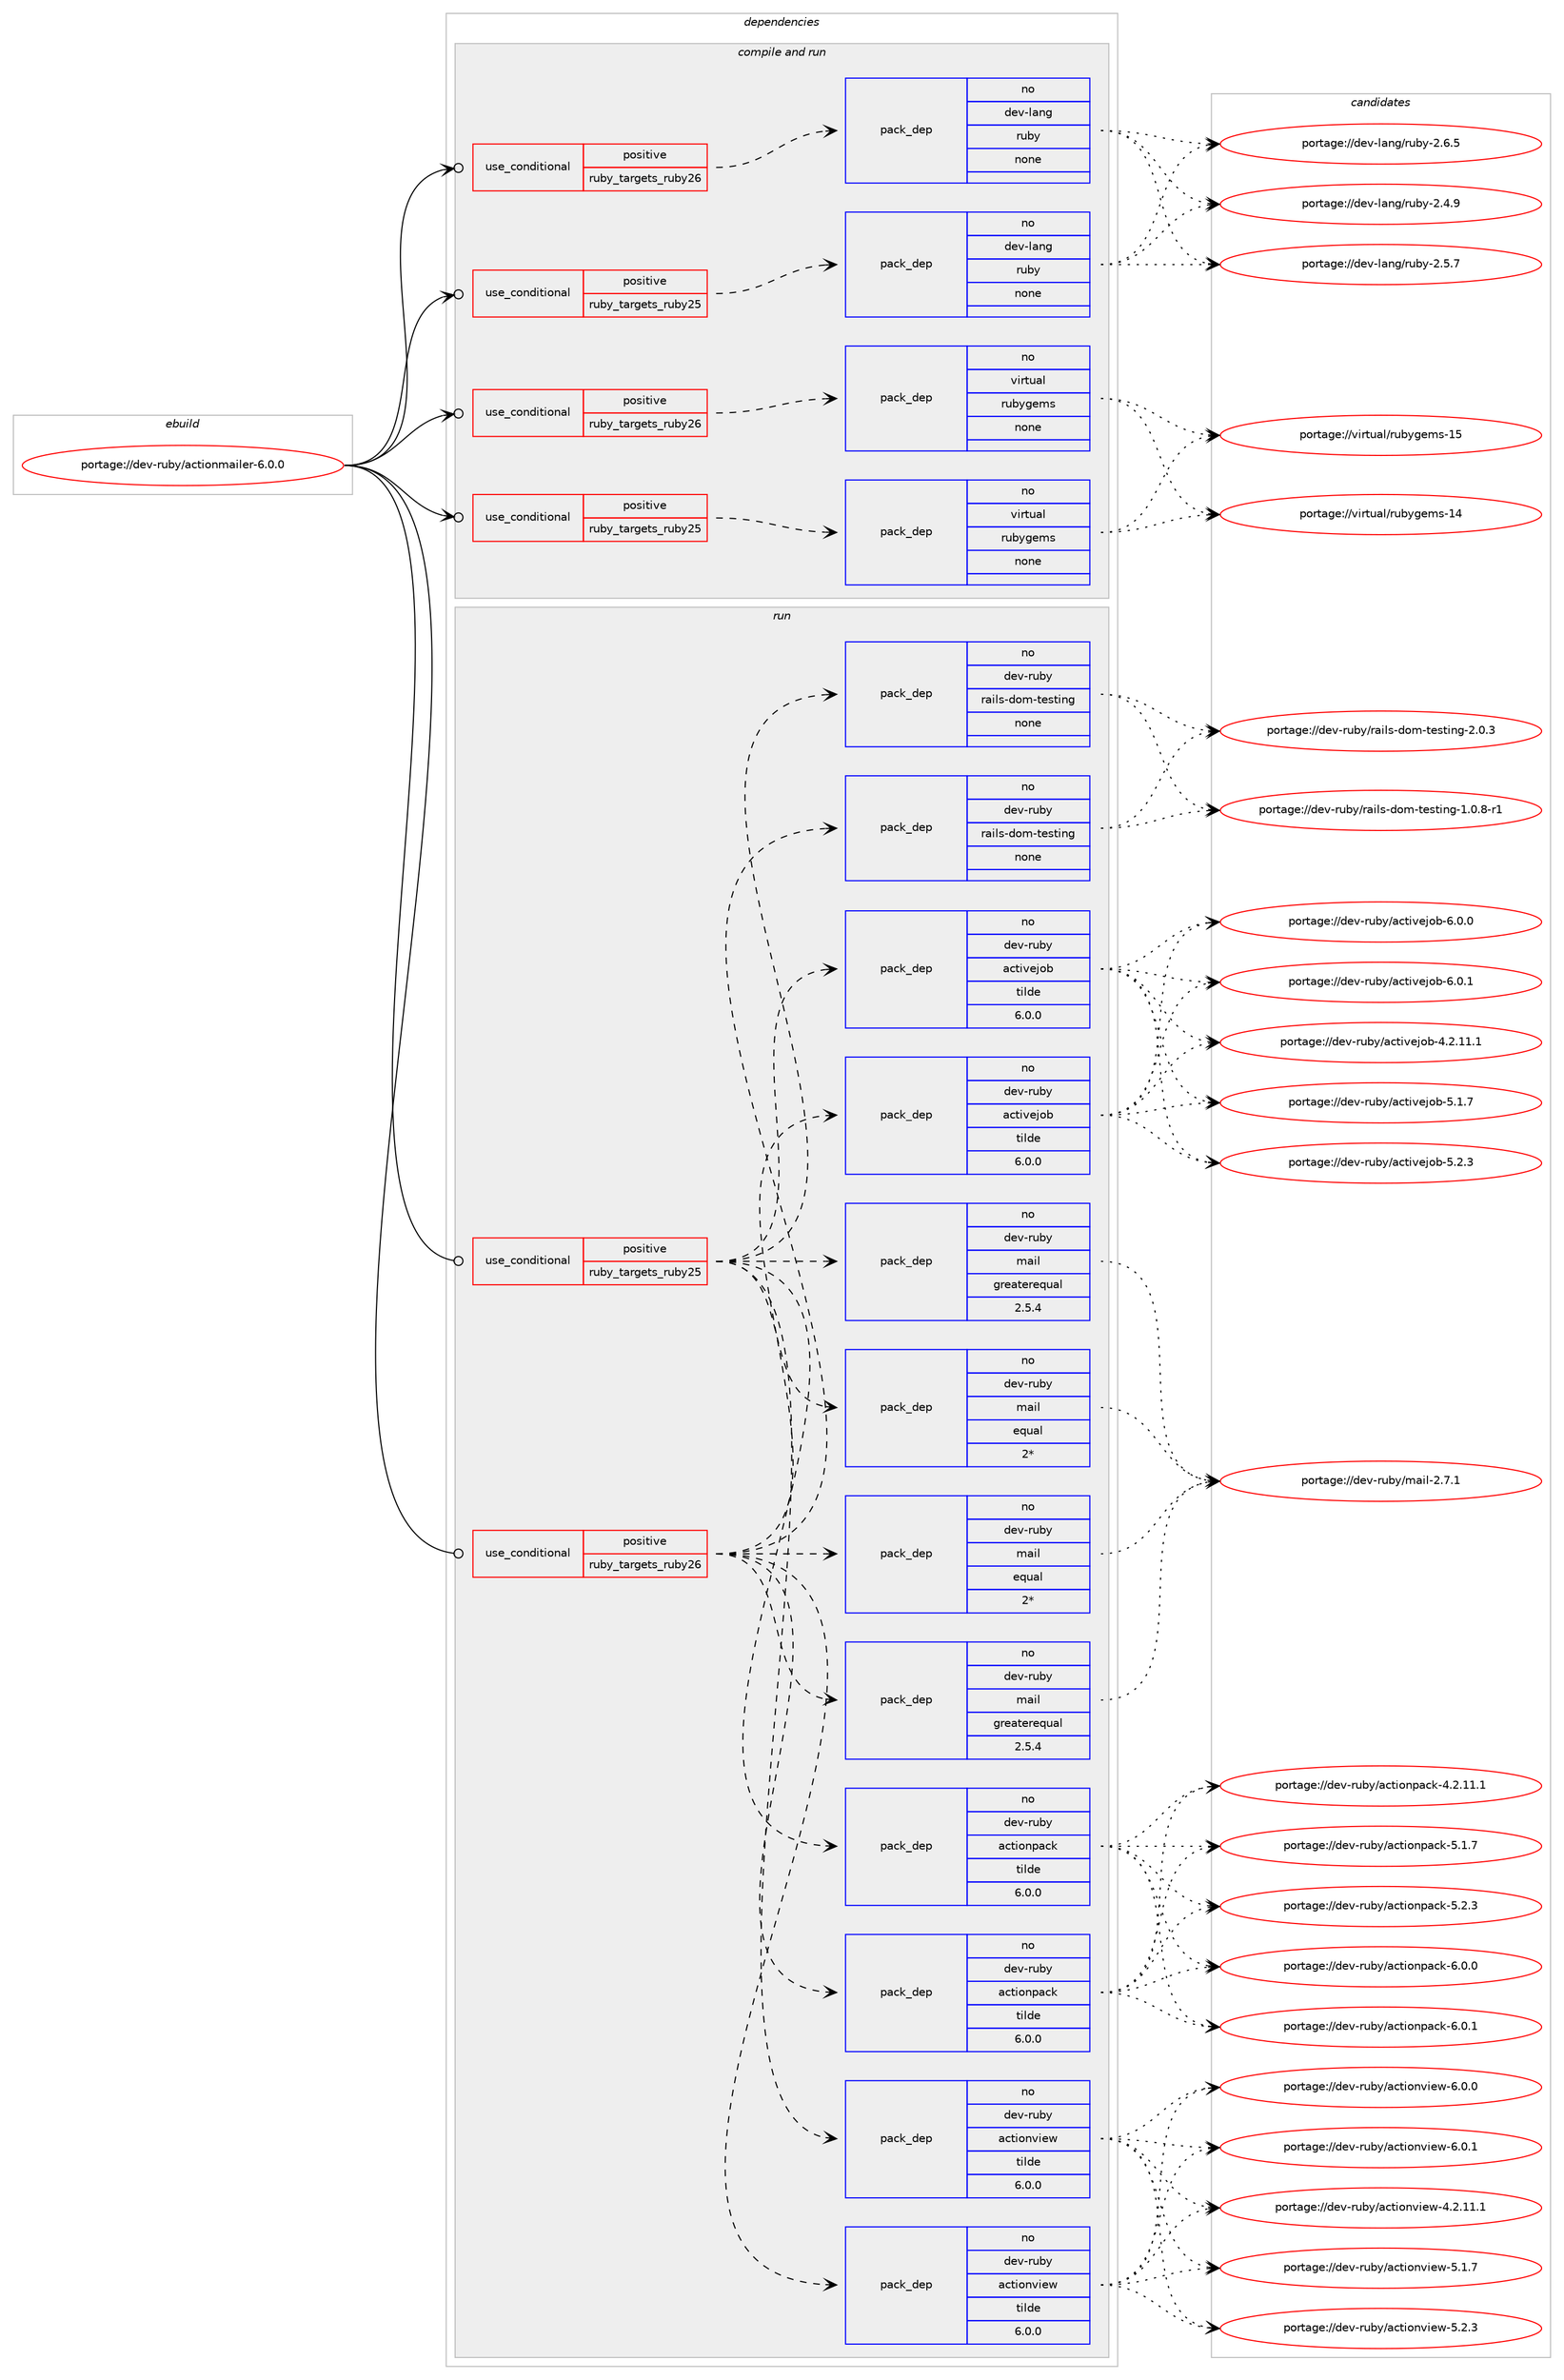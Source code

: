 digraph prolog {

# *************
# Graph options
# *************

newrank=true;
concentrate=true;
compound=true;
graph [rankdir=LR,fontname=Helvetica,fontsize=10,ranksep=1.5];#, ranksep=2.5, nodesep=0.2];
edge  [arrowhead=vee];
node  [fontname=Helvetica,fontsize=10];

# **********
# The ebuild
# **********

subgraph cluster_leftcol {
color=gray;
rank=same;
label=<<i>ebuild</i>>;
id [label="portage://dev-ruby/actionmailer-6.0.0", color=red, width=4, href="../dev-ruby/actionmailer-6.0.0.svg"];
}

# ****************
# The dependencies
# ****************

subgraph cluster_midcol {
color=gray;
label=<<i>dependencies</i>>;
subgraph cluster_compile {
fillcolor="#eeeeee";
style=filled;
label=<<i>compile</i>>;
}
subgraph cluster_compileandrun {
fillcolor="#eeeeee";
style=filled;
label=<<i>compile and run</i>>;
subgraph cond46169 {
dependency209092 [label=<<TABLE BORDER="0" CELLBORDER="1" CELLSPACING="0" CELLPADDING="4"><TR><TD ROWSPAN="3" CELLPADDING="10">use_conditional</TD></TR><TR><TD>positive</TD></TR><TR><TD>ruby_targets_ruby25</TD></TR></TABLE>>, shape=none, color=red];
subgraph pack159493 {
dependency209093 [label=<<TABLE BORDER="0" CELLBORDER="1" CELLSPACING="0" CELLPADDING="4" WIDTH="220"><TR><TD ROWSPAN="6" CELLPADDING="30">pack_dep</TD></TR><TR><TD WIDTH="110">no</TD></TR><TR><TD>dev-lang</TD></TR><TR><TD>ruby</TD></TR><TR><TD>none</TD></TR><TR><TD></TD></TR></TABLE>>, shape=none, color=blue];
}
dependency209092:e -> dependency209093:w [weight=20,style="dashed",arrowhead="vee"];
}
id:e -> dependency209092:w [weight=20,style="solid",arrowhead="odotvee"];
subgraph cond46170 {
dependency209094 [label=<<TABLE BORDER="0" CELLBORDER="1" CELLSPACING="0" CELLPADDING="4"><TR><TD ROWSPAN="3" CELLPADDING="10">use_conditional</TD></TR><TR><TD>positive</TD></TR><TR><TD>ruby_targets_ruby25</TD></TR></TABLE>>, shape=none, color=red];
subgraph pack159494 {
dependency209095 [label=<<TABLE BORDER="0" CELLBORDER="1" CELLSPACING="0" CELLPADDING="4" WIDTH="220"><TR><TD ROWSPAN="6" CELLPADDING="30">pack_dep</TD></TR><TR><TD WIDTH="110">no</TD></TR><TR><TD>virtual</TD></TR><TR><TD>rubygems</TD></TR><TR><TD>none</TD></TR><TR><TD></TD></TR></TABLE>>, shape=none, color=blue];
}
dependency209094:e -> dependency209095:w [weight=20,style="dashed",arrowhead="vee"];
}
id:e -> dependency209094:w [weight=20,style="solid",arrowhead="odotvee"];
subgraph cond46171 {
dependency209096 [label=<<TABLE BORDER="0" CELLBORDER="1" CELLSPACING="0" CELLPADDING="4"><TR><TD ROWSPAN="3" CELLPADDING="10">use_conditional</TD></TR><TR><TD>positive</TD></TR><TR><TD>ruby_targets_ruby26</TD></TR></TABLE>>, shape=none, color=red];
subgraph pack159495 {
dependency209097 [label=<<TABLE BORDER="0" CELLBORDER="1" CELLSPACING="0" CELLPADDING="4" WIDTH="220"><TR><TD ROWSPAN="6" CELLPADDING="30">pack_dep</TD></TR><TR><TD WIDTH="110">no</TD></TR><TR><TD>dev-lang</TD></TR><TR><TD>ruby</TD></TR><TR><TD>none</TD></TR><TR><TD></TD></TR></TABLE>>, shape=none, color=blue];
}
dependency209096:e -> dependency209097:w [weight=20,style="dashed",arrowhead="vee"];
}
id:e -> dependency209096:w [weight=20,style="solid",arrowhead="odotvee"];
subgraph cond46172 {
dependency209098 [label=<<TABLE BORDER="0" CELLBORDER="1" CELLSPACING="0" CELLPADDING="4"><TR><TD ROWSPAN="3" CELLPADDING="10">use_conditional</TD></TR><TR><TD>positive</TD></TR><TR><TD>ruby_targets_ruby26</TD></TR></TABLE>>, shape=none, color=red];
subgraph pack159496 {
dependency209099 [label=<<TABLE BORDER="0" CELLBORDER="1" CELLSPACING="0" CELLPADDING="4" WIDTH="220"><TR><TD ROWSPAN="6" CELLPADDING="30">pack_dep</TD></TR><TR><TD WIDTH="110">no</TD></TR><TR><TD>virtual</TD></TR><TR><TD>rubygems</TD></TR><TR><TD>none</TD></TR><TR><TD></TD></TR></TABLE>>, shape=none, color=blue];
}
dependency209098:e -> dependency209099:w [weight=20,style="dashed",arrowhead="vee"];
}
id:e -> dependency209098:w [weight=20,style="solid",arrowhead="odotvee"];
}
subgraph cluster_run {
fillcolor="#eeeeee";
style=filled;
label=<<i>run</i>>;
subgraph cond46173 {
dependency209100 [label=<<TABLE BORDER="0" CELLBORDER="1" CELLSPACING="0" CELLPADDING="4"><TR><TD ROWSPAN="3" CELLPADDING="10">use_conditional</TD></TR><TR><TD>positive</TD></TR><TR><TD>ruby_targets_ruby25</TD></TR></TABLE>>, shape=none, color=red];
subgraph pack159497 {
dependency209101 [label=<<TABLE BORDER="0" CELLBORDER="1" CELLSPACING="0" CELLPADDING="4" WIDTH="220"><TR><TD ROWSPAN="6" CELLPADDING="30">pack_dep</TD></TR><TR><TD WIDTH="110">no</TD></TR><TR><TD>dev-ruby</TD></TR><TR><TD>actionpack</TD></TR><TR><TD>tilde</TD></TR><TR><TD>6.0.0</TD></TR></TABLE>>, shape=none, color=blue];
}
dependency209100:e -> dependency209101:w [weight=20,style="dashed",arrowhead="vee"];
subgraph pack159498 {
dependency209102 [label=<<TABLE BORDER="0" CELLBORDER="1" CELLSPACING="0" CELLPADDING="4" WIDTH="220"><TR><TD ROWSPAN="6" CELLPADDING="30">pack_dep</TD></TR><TR><TD WIDTH="110">no</TD></TR><TR><TD>dev-ruby</TD></TR><TR><TD>actionview</TD></TR><TR><TD>tilde</TD></TR><TR><TD>6.0.0</TD></TR></TABLE>>, shape=none, color=blue];
}
dependency209100:e -> dependency209102:w [weight=20,style="dashed",arrowhead="vee"];
subgraph pack159499 {
dependency209103 [label=<<TABLE BORDER="0" CELLBORDER="1" CELLSPACING="0" CELLPADDING="4" WIDTH="220"><TR><TD ROWSPAN="6" CELLPADDING="30">pack_dep</TD></TR><TR><TD WIDTH="110">no</TD></TR><TR><TD>dev-ruby</TD></TR><TR><TD>activejob</TD></TR><TR><TD>tilde</TD></TR><TR><TD>6.0.0</TD></TR></TABLE>>, shape=none, color=blue];
}
dependency209100:e -> dependency209103:w [weight=20,style="dashed",arrowhead="vee"];
subgraph pack159500 {
dependency209104 [label=<<TABLE BORDER="0" CELLBORDER="1" CELLSPACING="0" CELLPADDING="4" WIDTH="220"><TR><TD ROWSPAN="6" CELLPADDING="30">pack_dep</TD></TR><TR><TD WIDTH="110">no</TD></TR><TR><TD>dev-ruby</TD></TR><TR><TD>mail</TD></TR><TR><TD>greaterequal</TD></TR><TR><TD>2.5.4</TD></TR></TABLE>>, shape=none, color=blue];
}
dependency209100:e -> dependency209104:w [weight=20,style="dashed",arrowhead="vee"];
subgraph pack159501 {
dependency209105 [label=<<TABLE BORDER="0" CELLBORDER="1" CELLSPACING="0" CELLPADDING="4" WIDTH="220"><TR><TD ROWSPAN="6" CELLPADDING="30">pack_dep</TD></TR><TR><TD WIDTH="110">no</TD></TR><TR><TD>dev-ruby</TD></TR><TR><TD>mail</TD></TR><TR><TD>equal</TD></TR><TR><TD>2*</TD></TR></TABLE>>, shape=none, color=blue];
}
dependency209100:e -> dependency209105:w [weight=20,style="dashed",arrowhead="vee"];
subgraph pack159502 {
dependency209106 [label=<<TABLE BORDER="0" CELLBORDER="1" CELLSPACING="0" CELLPADDING="4" WIDTH="220"><TR><TD ROWSPAN="6" CELLPADDING="30">pack_dep</TD></TR><TR><TD WIDTH="110">no</TD></TR><TR><TD>dev-ruby</TD></TR><TR><TD>rails-dom-testing</TD></TR><TR><TD>none</TD></TR><TR><TD></TD></TR></TABLE>>, shape=none, color=blue];
}
dependency209100:e -> dependency209106:w [weight=20,style="dashed",arrowhead="vee"];
}
id:e -> dependency209100:w [weight=20,style="solid",arrowhead="odot"];
subgraph cond46174 {
dependency209107 [label=<<TABLE BORDER="0" CELLBORDER="1" CELLSPACING="0" CELLPADDING="4"><TR><TD ROWSPAN="3" CELLPADDING="10">use_conditional</TD></TR><TR><TD>positive</TD></TR><TR><TD>ruby_targets_ruby26</TD></TR></TABLE>>, shape=none, color=red];
subgraph pack159503 {
dependency209108 [label=<<TABLE BORDER="0" CELLBORDER="1" CELLSPACING="0" CELLPADDING="4" WIDTH="220"><TR><TD ROWSPAN="6" CELLPADDING="30">pack_dep</TD></TR><TR><TD WIDTH="110">no</TD></TR><TR><TD>dev-ruby</TD></TR><TR><TD>actionpack</TD></TR><TR><TD>tilde</TD></TR><TR><TD>6.0.0</TD></TR></TABLE>>, shape=none, color=blue];
}
dependency209107:e -> dependency209108:w [weight=20,style="dashed",arrowhead="vee"];
subgraph pack159504 {
dependency209109 [label=<<TABLE BORDER="0" CELLBORDER="1" CELLSPACING="0" CELLPADDING="4" WIDTH="220"><TR><TD ROWSPAN="6" CELLPADDING="30">pack_dep</TD></TR><TR><TD WIDTH="110">no</TD></TR><TR><TD>dev-ruby</TD></TR><TR><TD>actionview</TD></TR><TR><TD>tilde</TD></TR><TR><TD>6.0.0</TD></TR></TABLE>>, shape=none, color=blue];
}
dependency209107:e -> dependency209109:w [weight=20,style="dashed",arrowhead="vee"];
subgraph pack159505 {
dependency209110 [label=<<TABLE BORDER="0" CELLBORDER="1" CELLSPACING="0" CELLPADDING="4" WIDTH="220"><TR><TD ROWSPAN="6" CELLPADDING="30">pack_dep</TD></TR><TR><TD WIDTH="110">no</TD></TR><TR><TD>dev-ruby</TD></TR><TR><TD>activejob</TD></TR><TR><TD>tilde</TD></TR><TR><TD>6.0.0</TD></TR></TABLE>>, shape=none, color=blue];
}
dependency209107:e -> dependency209110:w [weight=20,style="dashed",arrowhead="vee"];
subgraph pack159506 {
dependency209111 [label=<<TABLE BORDER="0" CELLBORDER="1" CELLSPACING="0" CELLPADDING="4" WIDTH="220"><TR><TD ROWSPAN="6" CELLPADDING="30">pack_dep</TD></TR><TR><TD WIDTH="110">no</TD></TR><TR><TD>dev-ruby</TD></TR><TR><TD>mail</TD></TR><TR><TD>greaterequal</TD></TR><TR><TD>2.5.4</TD></TR></TABLE>>, shape=none, color=blue];
}
dependency209107:e -> dependency209111:w [weight=20,style="dashed",arrowhead="vee"];
subgraph pack159507 {
dependency209112 [label=<<TABLE BORDER="0" CELLBORDER="1" CELLSPACING="0" CELLPADDING="4" WIDTH="220"><TR><TD ROWSPAN="6" CELLPADDING="30">pack_dep</TD></TR><TR><TD WIDTH="110">no</TD></TR><TR><TD>dev-ruby</TD></TR><TR><TD>mail</TD></TR><TR><TD>equal</TD></TR><TR><TD>2*</TD></TR></TABLE>>, shape=none, color=blue];
}
dependency209107:e -> dependency209112:w [weight=20,style="dashed",arrowhead="vee"];
subgraph pack159508 {
dependency209113 [label=<<TABLE BORDER="0" CELLBORDER="1" CELLSPACING="0" CELLPADDING="4" WIDTH="220"><TR><TD ROWSPAN="6" CELLPADDING="30">pack_dep</TD></TR><TR><TD WIDTH="110">no</TD></TR><TR><TD>dev-ruby</TD></TR><TR><TD>rails-dom-testing</TD></TR><TR><TD>none</TD></TR><TR><TD></TD></TR></TABLE>>, shape=none, color=blue];
}
dependency209107:e -> dependency209113:w [weight=20,style="dashed",arrowhead="vee"];
}
id:e -> dependency209107:w [weight=20,style="solid",arrowhead="odot"];
}
}

# **************
# The candidates
# **************

subgraph cluster_choices {
rank=same;
color=gray;
label=<<i>candidates</i>>;

subgraph choice159493 {
color=black;
nodesep=1;
choiceportage10010111845108971101034711411798121455046524657 [label="portage://dev-lang/ruby-2.4.9", color=red, width=4,href="../dev-lang/ruby-2.4.9.svg"];
choiceportage10010111845108971101034711411798121455046534655 [label="portage://dev-lang/ruby-2.5.7", color=red, width=4,href="../dev-lang/ruby-2.5.7.svg"];
choiceportage10010111845108971101034711411798121455046544653 [label="portage://dev-lang/ruby-2.6.5", color=red, width=4,href="../dev-lang/ruby-2.6.5.svg"];
dependency209093:e -> choiceportage10010111845108971101034711411798121455046524657:w [style=dotted,weight="100"];
dependency209093:e -> choiceportage10010111845108971101034711411798121455046534655:w [style=dotted,weight="100"];
dependency209093:e -> choiceportage10010111845108971101034711411798121455046544653:w [style=dotted,weight="100"];
}
subgraph choice159494 {
color=black;
nodesep=1;
choiceportage118105114116117971084711411798121103101109115454952 [label="portage://virtual/rubygems-14", color=red, width=4,href="../virtual/rubygems-14.svg"];
choiceportage118105114116117971084711411798121103101109115454953 [label="portage://virtual/rubygems-15", color=red, width=4,href="../virtual/rubygems-15.svg"];
dependency209095:e -> choiceportage118105114116117971084711411798121103101109115454952:w [style=dotted,weight="100"];
dependency209095:e -> choiceportage118105114116117971084711411798121103101109115454953:w [style=dotted,weight="100"];
}
subgraph choice159495 {
color=black;
nodesep=1;
choiceportage10010111845108971101034711411798121455046524657 [label="portage://dev-lang/ruby-2.4.9", color=red, width=4,href="../dev-lang/ruby-2.4.9.svg"];
choiceportage10010111845108971101034711411798121455046534655 [label="portage://dev-lang/ruby-2.5.7", color=red, width=4,href="../dev-lang/ruby-2.5.7.svg"];
choiceportage10010111845108971101034711411798121455046544653 [label="portage://dev-lang/ruby-2.6.5", color=red, width=4,href="../dev-lang/ruby-2.6.5.svg"];
dependency209097:e -> choiceportage10010111845108971101034711411798121455046524657:w [style=dotted,weight="100"];
dependency209097:e -> choiceportage10010111845108971101034711411798121455046534655:w [style=dotted,weight="100"];
dependency209097:e -> choiceportage10010111845108971101034711411798121455046544653:w [style=dotted,weight="100"];
}
subgraph choice159496 {
color=black;
nodesep=1;
choiceportage118105114116117971084711411798121103101109115454952 [label="portage://virtual/rubygems-14", color=red, width=4,href="../virtual/rubygems-14.svg"];
choiceportage118105114116117971084711411798121103101109115454953 [label="portage://virtual/rubygems-15", color=red, width=4,href="../virtual/rubygems-15.svg"];
dependency209099:e -> choiceportage118105114116117971084711411798121103101109115454952:w [style=dotted,weight="100"];
dependency209099:e -> choiceportage118105114116117971084711411798121103101109115454953:w [style=dotted,weight="100"];
}
subgraph choice159497 {
color=black;
nodesep=1;
choiceportage10010111845114117981214797991161051111101129799107455246504649494649 [label="portage://dev-ruby/actionpack-4.2.11.1", color=red, width=4,href="../dev-ruby/actionpack-4.2.11.1.svg"];
choiceportage10010111845114117981214797991161051111101129799107455346494655 [label="portage://dev-ruby/actionpack-5.1.7", color=red, width=4,href="../dev-ruby/actionpack-5.1.7.svg"];
choiceportage10010111845114117981214797991161051111101129799107455346504651 [label="portage://dev-ruby/actionpack-5.2.3", color=red, width=4,href="../dev-ruby/actionpack-5.2.3.svg"];
choiceportage10010111845114117981214797991161051111101129799107455446484648 [label="portage://dev-ruby/actionpack-6.0.0", color=red, width=4,href="../dev-ruby/actionpack-6.0.0.svg"];
choiceportage10010111845114117981214797991161051111101129799107455446484649 [label="portage://dev-ruby/actionpack-6.0.1", color=red, width=4,href="../dev-ruby/actionpack-6.0.1.svg"];
dependency209101:e -> choiceportage10010111845114117981214797991161051111101129799107455246504649494649:w [style=dotted,weight="100"];
dependency209101:e -> choiceportage10010111845114117981214797991161051111101129799107455346494655:w [style=dotted,weight="100"];
dependency209101:e -> choiceportage10010111845114117981214797991161051111101129799107455346504651:w [style=dotted,weight="100"];
dependency209101:e -> choiceportage10010111845114117981214797991161051111101129799107455446484648:w [style=dotted,weight="100"];
dependency209101:e -> choiceportage10010111845114117981214797991161051111101129799107455446484649:w [style=dotted,weight="100"];
}
subgraph choice159498 {
color=black;
nodesep=1;
choiceportage1001011184511411798121479799116105111110118105101119455246504649494649 [label="portage://dev-ruby/actionview-4.2.11.1", color=red, width=4,href="../dev-ruby/actionview-4.2.11.1.svg"];
choiceportage1001011184511411798121479799116105111110118105101119455346494655 [label="portage://dev-ruby/actionview-5.1.7", color=red, width=4,href="../dev-ruby/actionview-5.1.7.svg"];
choiceportage1001011184511411798121479799116105111110118105101119455346504651 [label="portage://dev-ruby/actionview-5.2.3", color=red, width=4,href="../dev-ruby/actionview-5.2.3.svg"];
choiceportage1001011184511411798121479799116105111110118105101119455446484648 [label="portage://dev-ruby/actionview-6.0.0", color=red, width=4,href="../dev-ruby/actionview-6.0.0.svg"];
choiceportage1001011184511411798121479799116105111110118105101119455446484649 [label="portage://dev-ruby/actionview-6.0.1", color=red, width=4,href="../dev-ruby/actionview-6.0.1.svg"];
dependency209102:e -> choiceportage1001011184511411798121479799116105111110118105101119455246504649494649:w [style=dotted,weight="100"];
dependency209102:e -> choiceportage1001011184511411798121479799116105111110118105101119455346494655:w [style=dotted,weight="100"];
dependency209102:e -> choiceportage1001011184511411798121479799116105111110118105101119455346504651:w [style=dotted,weight="100"];
dependency209102:e -> choiceportage1001011184511411798121479799116105111110118105101119455446484648:w [style=dotted,weight="100"];
dependency209102:e -> choiceportage1001011184511411798121479799116105111110118105101119455446484649:w [style=dotted,weight="100"];
}
subgraph choice159499 {
color=black;
nodesep=1;
choiceportage100101118451141179812147979911610511810110611198455246504649494649 [label="portage://dev-ruby/activejob-4.2.11.1", color=red, width=4,href="../dev-ruby/activejob-4.2.11.1.svg"];
choiceportage100101118451141179812147979911610511810110611198455346494655 [label="portage://dev-ruby/activejob-5.1.7", color=red, width=4,href="../dev-ruby/activejob-5.1.7.svg"];
choiceportage100101118451141179812147979911610511810110611198455346504651 [label="portage://dev-ruby/activejob-5.2.3", color=red, width=4,href="../dev-ruby/activejob-5.2.3.svg"];
choiceportage100101118451141179812147979911610511810110611198455446484648 [label="portage://dev-ruby/activejob-6.0.0", color=red, width=4,href="../dev-ruby/activejob-6.0.0.svg"];
choiceportage100101118451141179812147979911610511810110611198455446484649 [label="portage://dev-ruby/activejob-6.0.1", color=red, width=4,href="../dev-ruby/activejob-6.0.1.svg"];
dependency209103:e -> choiceportage100101118451141179812147979911610511810110611198455246504649494649:w [style=dotted,weight="100"];
dependency209103:e -> choiceportage100101118451141179812147979911610511810110611198455346494655:w [style=dotted,weight="100"];
dependency209103:e -> choiceportage100101118451141179812147979911610511810110611198455346504651:w [style=dotted,weight="100"];
dependency209103:e -> choiceportage100101118451141179812147979911610511810110611198455446484648:w [style=dotted,weight="100"];
dependency209103:e -> choiceportage100101118451141179812147979911610511810110611198455446484649:w [style=dotted,weight="100"];
}
subgraph choice159500 {
color=black;
nodesep=1;
choiceportage10010111845114117981214710997105108455046554649 [label="portage://dev-ruby/mail-2.7.1", color=red, width=4,href="../dev-ruby/mail-2.7.1.svg"];
dependency209104:e -> choiceportage10010111845114117981214710997105108455046554649:w [style=dotted,weight="100"];
}
subgraph choice159501 {
color=black;
nodesep=1;
choiceportage10010111845114117981214710997105108455046554649 [label="portage://dev-ruby/mail-2.7.1", color=red, width=4,href="../dev-ruby/mail-2.7.1.svg"];
dependency209105:e -> choiceportage10010111845114117981214710997105108455046554649:w [style=dotted,weight="100"];
}
subgraph choice159502 {
color=black;
nodesep=1;
choiceportage1001011184511411798121471149710510811545100111109451161011151161051101034549464846564511449 [label="portage://dev-ruby/rails-dom-testing-1.0.8-r1", color=red, width=4,href="../dev-ruby/rails-dom-testing-1.0.8-r1.svg"];
choiceportage100101118451141179812147114971051081154510011110945116101115116105110103455046484651 [label="portage://dev-ruby/rails-dom-testing-2.0.3", color=red, width=4,href="../dev-ruby/rails-dom-testing-2.0.3.svg"];
dependency209106:e -> choiceportage1001011184511411798121471149710510811545100111109451161011151161051101034549464846564511449:w [style=dotted,weight="100"];
dependency209106:e -> choiceportage100101118451141179812147114971051081154510011110945116101115116105110103455046484651:w [style=dotted,weight="100"];
}
subgraph choice159503 {
color=black;
nodesep=1;
choiceportage10010111845114117981214797991161051111101129799107455246504649494649 [label="portage://dev-ruby/actionpack-4.2.11.1", color=red, width=4,href="../dev-ruby/actionpack-4.2.11.1.svg"];
choiceportage10010111845114117981214797991161051111101129799107455346494655 [label="portage://dev-ruby/actionpack-5.1.7", color=red, width=4,href="../dev-ruby/actionpack-5.1.7.svg"];
choiceportage10010111845114117981214797991161051111101129799107455346504651 [label="portage://dev-ruby/actionpack-5.2.3", color=red, width=4,href="../dev-ruby/actionpack-5.2.3.svg"];
choiceportage10010111845114117981214797991161051111101129799107455446484648 [label="portage://dev-ruby/actionpack-6.0.0", color=red, width=4,href="../dev-ruby/actionpack-6.0.0.svg"];
choiceportage10010111845114117981214797991161051111101129799107455446484649 [label="portage://dev-ruby/actionpack-6.0.1", color=red, width=4,href="../dev-ruby/actionpack-6.0.1.svg"];
dependency209108:e -> choiceportage10010111845114117981214797991161051111101129799107455246504649494649:w [style=dotted,weight="100"];
dependency209108:e -> choiceportage10010111845114117981214797991161051111101129799107455346494655:w [style=dotted,weight="100"];
dependency209108:e -> choiceportage10010111845114117981214797991161051111101129799107455346504651:w [style=dotted,weight="100"];
dependency209108:e -> choiceportage10010111845114117981214797991161051111101129799107455446484648:w [style=dotted,weight="100"];
dependency209108:e -> choiceportage10010111845114117981214797991161051111101129799107455446484649:w [style=dotted,weight="100"];
}
subgraph choice159504 {
color=black;
nodesep=1;
choiceportage1001011184511411798121479799116105111110118105101119455246504649494649 [label="portage://dev-ruby/actionview-4.2.11.1", color=red, width=4,href="../dev-ruby/actionview-4.2.11.1.svg"];
choiceportage1001011184511411798121479799116105111110118105101119455346494655 [label="portage://dev-ruby/actionview-5.1.7", color=red, width=4,href="../dev-ruby/actionview-5.1.7.svg"];
choiceportage1001011184511411798121479799116105111110118105101119455346504651 [label="portage://dev-ruby/actionview-5.2.3", color=red, width=4,href="../dev-ruby/actionview-5.2.3.svg"];
choiceportage1001011184511411798121479799116105111110118105101119455446484648 [label="portage://dev-ruby/actionview-6.0.0", color=red, width=4,href="../dev-ruby/actionview-6.0.0.svg"];
choiceportage1001011184511411798121479799116105111110118105101119455446484649 [label="portage://dev-ruby/actionview-6.0.1", color=red, width=4,href="../dev-ruby/actionview-6.0.1.svg"];
dependency209109:e -> choiceportage1001011184511411798121479799116105111110118105101119455246504649494649:w [style=dotted,weight="100"];
dependency209109:e -> choiceportage1001011184511411798121479799116105111110118105101119455346494655:w [style=dotted,weight="100"];
dependency209109:e -> choiceportage1001011184511411798121479799116105111110118105101119455346504651:w [style=dotted,weight="100"];
dependency209109:e -> choiceportage1001011184511411798121479799116105111110118105101119455446484648:w [style=dotted,weight="100"];
dependency209109:e -> choiceportage1001011184511411798121479799116105111110118105101119455446484649:w [style=dotted,weight="100"];
}
subgraph choice159505 {
color=black;
nodesep=1;
choiceportage100101118451141179812147979911610511810110611198455246504649494649 [label="portage://dev-ruby/activejob-4.2.11.1", color=red, width=4,href="../dev-ruby/activejob-4.2.11.1.svg"];
choiceportage100101118451141179812147979911610511810110611198455346494655 [label="portage://dev-ruby/activejob-5.1.7", color=red, width=4,href="../dev-ruby/activejob-5.1.7.svg"];
choiceportage100101118451141179812147979911610511810110611198455346504651 [label="portage://dev-ruby/activejob-5.2.3", color=red, width=4,href="../dev-ruby/activejob-5.2.3.svg"];
choiceportage100101118451141179812147979911610511810110611198455446484648 [label="portage://dev-ruby/activejob-6.0.0", color=red, width=4,href="../dev-ruby/activejob-6.0.0.svg"];
choiceportage100101118451141179812147979911610511810110611198455446484649 [label="portage://dev-ruby/activejob-6.0.1", color=red, width=4,href="../dev-ruby/activejob-6.0.1.svg"];
dependency209110:e -> choiceportage100101118451141179812147979911610511810110611198455246504649494649:w [style=dotted,weight="100"];
dependency209110:e -> choiceportage100101118451141179812147979911610511810110611198455346494655:w [style=dotted,weight="100"];
dependency209110:e -> choiceportage100101118451141179812147979911610511810110611198455346504651:w [style=dotted,weight="100"];
dependency209110:e -> choiceportage100101118451141179812147979911610511810110611198455446484648:w [style=dotted,weight="100"];
dependency209110:e -> choiceportage100101118451141179812147979911610511810110611198455446484649:w [style=dotted,weight="100"];
}
subgraph choice159506 {
color=black;
nodesep=1;
choiceportage10010111845114117981214710997105108455046554649 [label="portage://dev-ruby/mail-2.7.1", color=red, width=4,href="../dev-ruby/mail-2.7.1.svg"];
dependency209111:e -> choiceportage10010111845114117981214710997105108455046554649:w [style=dotted,weight="100"];
}
subgraph choice159507 {
color=black;
nodesep=1;
choiceportage10010111845114117981214710997105108455046554649 [label="portage://dev-ruby/mail-2.7.1", color=red, width=4,href="../dev-ruby/mail-2.7.1.svg"];
dependency209112:e -> choiceportage10010111845114117981214710997105108455046554649:w [style=dotted,weight="100"];
}
subgraph choice159508 {
color=black;
nodesep=1;
choiceportage1001011184511411798121471149710510811545100111109451161011151161051101034549464846564511449 [label="portage://dev-ruby/rails-dom-testing-1.0.8-r1", color=red, width=4,href="../dev-ruby/rails-dom-testing-1.0.8-r1.svg"];
choiceportage100101118451141179812147114971051081154510011110945116101115116105110103455046484651 [label="portage://dev-ruby/rails-dom-testing-2.0.3", color=red, width=4,href="../dev-ruby/rails-dom-testing-2.0.3.svg"];
dependency209113:e -> choiceportage1001011184511411798121471149710510811545100111109451161011151161051101034549464846564511449:w [style=dotted,weight="100"];
dependency209113:e -> choiceportage100101118451141179812147114971051081154510011110945116101115116105110103455046484651:w [style=dotted,weight="100"];
}
}

}

